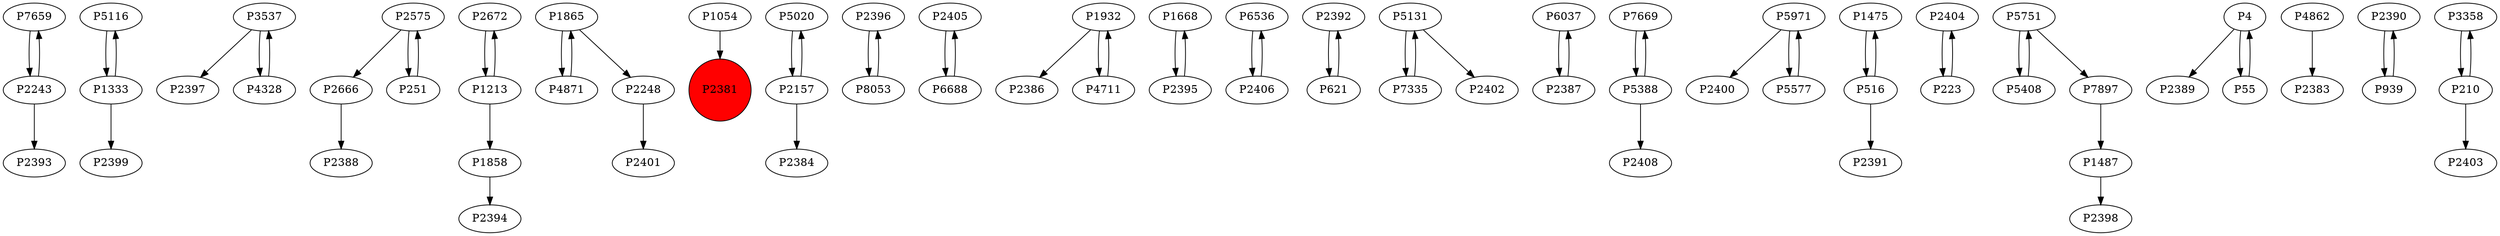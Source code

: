 digraph {
	P7659 -> P2243
	P5116 -> P1333
	P3537 -> P2397
	P2575 -> P2666
	P2672 -> P1213
	P2248 -> P2401
	P1054 -> P2381
	P5020 -> P2157
	P2396 -> P8053
	P2405 -> P6688
	P1932 -> P2386
	P1668 -> P2395
	P6536 -> P2406
	P2392 -> P621
	P5131 -> P7335
	P6037 -> P2387
	P2243 -> P7659
	P7669 -> P5388
	P6688 -> P2405
	P5971 -> P2400
	P5577 -> P5971
	P2575 -> P251
	P1475 -> P516
	P1333 -> P2399
	P2387 -> P6037
	P2404 -> P223
	P4711 -> P1932
	P1858 -> P2394
	P3537 -> P4328
	P4871 -> P1865
	P5388 -> P2408
	P7897 -> P1487
	P5388 -> P7669
	P1213 -> P1858
	P4 -> P2389
	P2395 -> P1668
	P1865 -> P2248
	P1932 -> P4711
	P5408 -> P5751
	P2243 -> P2393
	P4862 -> P2383
	P55 -> P4
	P8053 -> P2396
	P223 -> P2404
	P5751 -> P7897
	P7335 -> P5131
	P4 -> P55
	P2390 -> P939
	P3358 -> P210
	P5751 -> P5408
	P210 -> P3358
	P516 -> P1475
	P2157 -> P5020
	P5971 -> P5577
	P2406 -> P6536
	P210 -> P2403
	P1333 -> P5116
	P251 -> P2575
	P939 -> P2390
	P2666 -> P2388
	P1487 -> P2398
	P621 -> P2392
	P1213 -> P2672
	P516 -> P2391
	P5131 -> P2402
	P2157 -> P2384
	P4328 -> P3537
	P1865 -> P4871
	P2381 [shape=circle]
	P2381 [style=filled]
	P2381 [fillcolor=red]
}